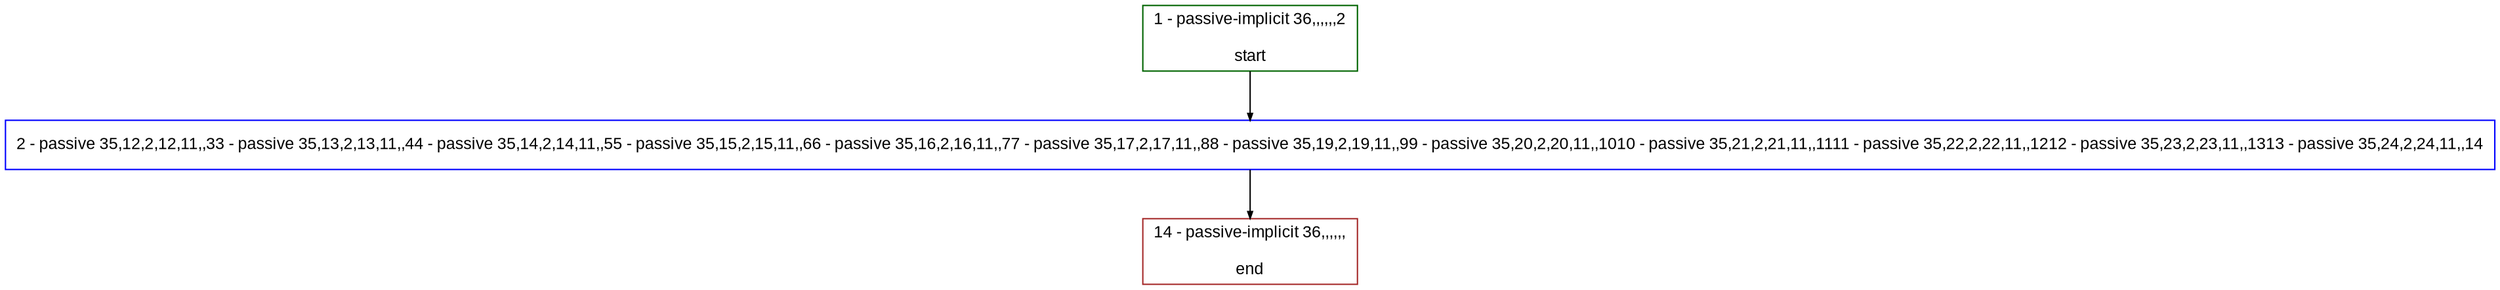 digraph "" {
  graph [bgcolor="white", fillcolor="#FFFFCC", pack="true", packmode="clust", fontname="Arial", label="", fontsize="12", compound="true", style="rounded,filled"];
  node [node_initialized="no", fillcolor="white", fontname="Arial", label="", color="grey", fontsize="12", fixedsize="false", compound="true", shape="rectangle", style="filled"];
  edge [arrowtail="none", lhead="", fontcolor="black", fontname="Arial", label="", color="black", fontsize="12", arrowhead="normal", arrowsize="0.5", compound="true", ltail="", dir="forward"];
  __N1 [fillcolor="#ffffff", label="2 - passive 35,12,2,12,11,,33 - passive 35,13,2,13,11,,44 - passive 35,14,2,14,11,,55 - passive 35,15,2,15,11,,66 - passive 35,16,2,16,11,,77 - passive 35,17,2,17,11,,88 - passive 35,19,2,19,11,,99 - passive 35,20,2,20,11,,1010 - passive 35,21,2,21,11,,1111 - passive 35,22,2,22,11,,1212 - passive 35,23,2,23,11,,1313 - passive 35,24,2,24,11,,14", color="#0000ff", shape="box", style="filled"];
  __N2 [fillcolor="#ffffff", label="1 - passive-implicit 36,,,,,,2\n\nstart", color="#006400", shape="box", style="filled"];
  __N3 [fillcolor="#ffffff", label="14 - passive-implicit 36,,,,,,\n\nend", color="#a52a2a", shape="box", style="filled"];
  __N2 -> __N1 [arrowtail="none", color="#000000", label="", arrowhead="normal", dir="forward"];
  __N1 -> __N3 [arrowtail="none", color="#000000", label="", arrowhead="normal", dir="forward"];
}
